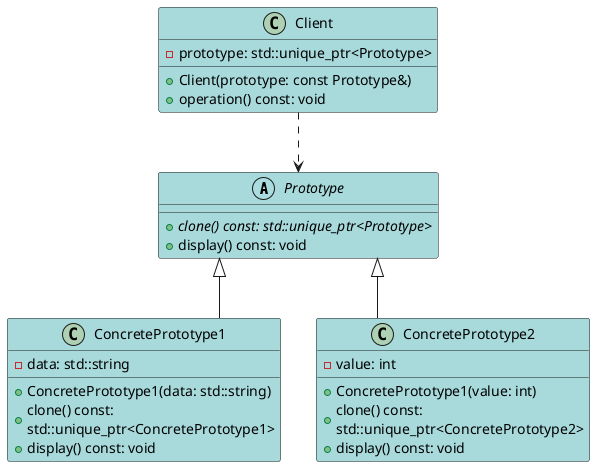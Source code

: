' Copyright (c) 2025 Franz Steinkress
' Licensed under the MIT License - see LICENSE for details
@startuml
skinparam linetype ortho
skinparam classBackgroundColor #A8DADC

abstract class Prototype {
    + {abstract} clone() const: std::unique_ptr<Prototype>
    + display() const: void
}
class ConcretePrototype1 {
    - data: std::string
    + ConcretePrototype1(data: std::string)
    + clone() const: \nstd::unique_ptr<ConcretePrototype1>
    + display() const: void
}
class ConcretePrototype2 {
    - value: int
    + ConcretePrototype1(value: int)
    + clone() const: \nstd::unique_ptr<ConcretePrototype2>
    + display() const: void
}
class Client {
    - prototype: std::unique_ptr<Prototype>
    + Client(prototype: const Prototype&)
    + operation() const: void
}

Prototype <|-- ConcretePrototype1
Prototype <|-- ConcretePrototype2
Client ..> Prototype
@enduml
